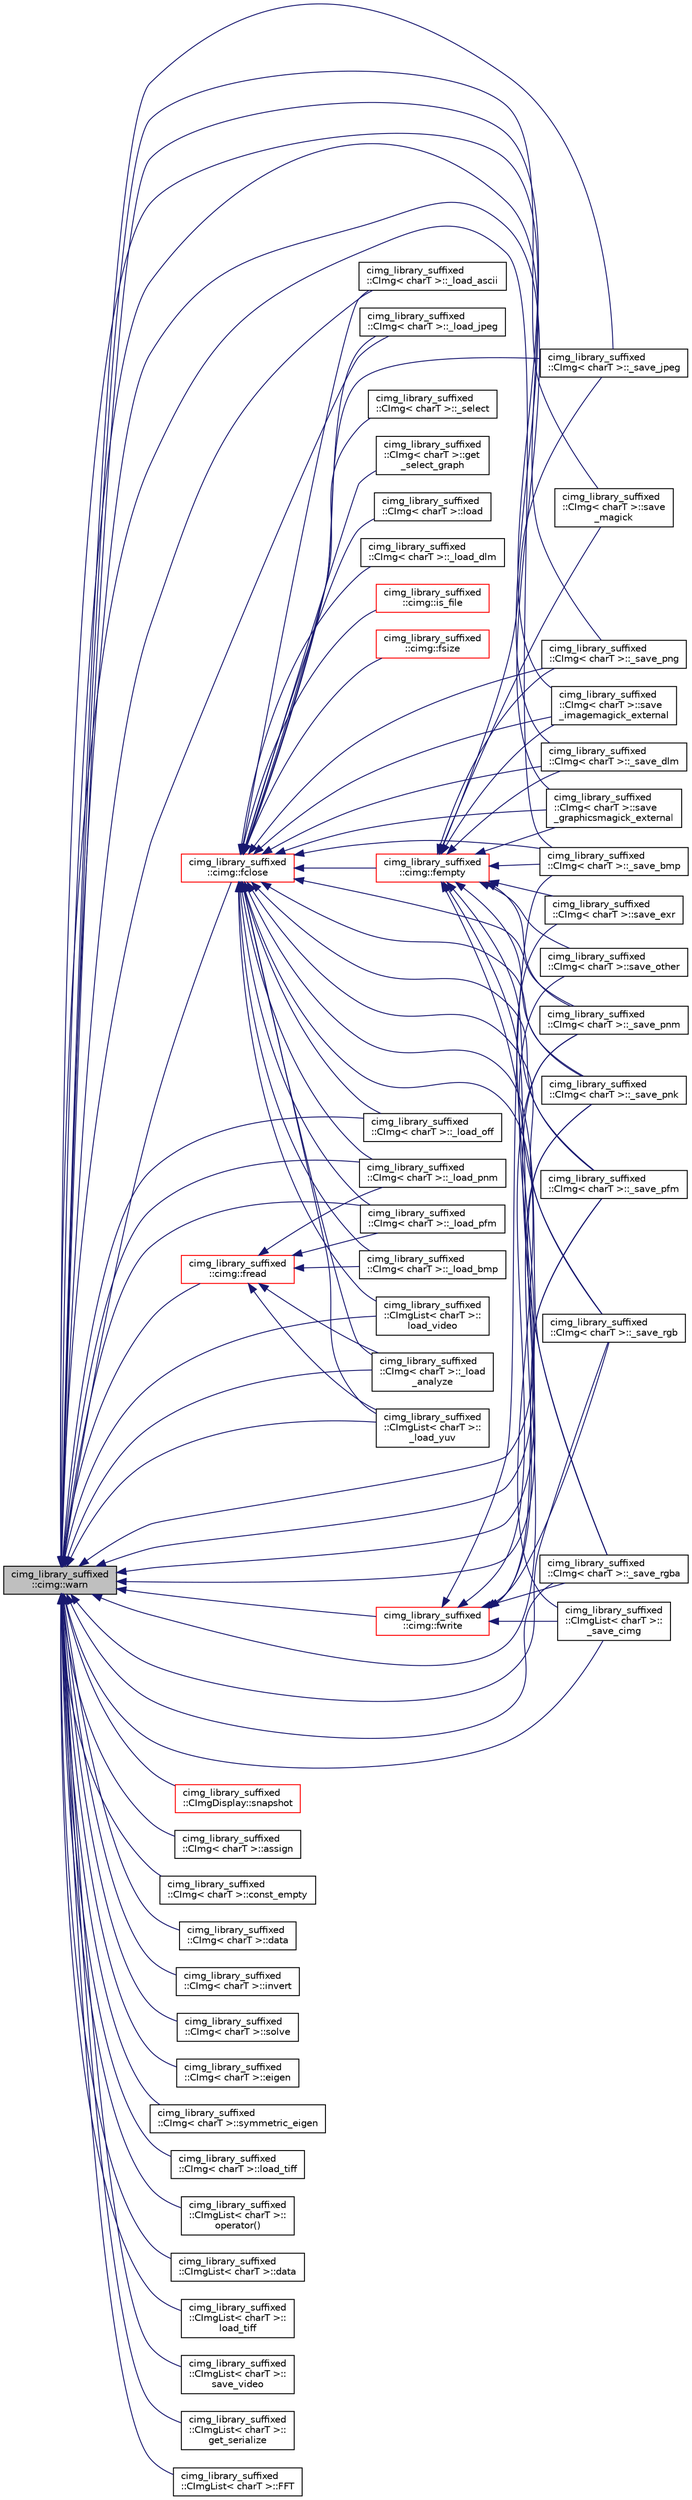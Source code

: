 digraph "cimg_library_suffixed::cimg::warn"
{
  edge [fontname="Helvetica",fontsize="10",labelfontname="Helvetica",labelfontsize="10"];
  node [fontname="Helvetica",fontsize="10",shape=record];
  rankdir="LR";
  Node4661 [label="cimg_library_suffixed\l::cimg::warn",height=0.2,width=0.4,color="black", fillcolor="grey75", style="filled", fontcolor="black"];
  Node4661 -> Node4662 [dir="back",color="midnightblue",fontsize="10",style="solid",fontname="Helvetica"];
  Node4662 [label="cimg_library_suffixed\l::cimg::fclose",height=0.2,width=0.4,color="red", fillcolor="white", style="filled",URL="$namespacecimg__library__suffixed_1_1cimg.html#ac436b94e6ffef5fd420bb3d7c05fd416",tooltip="Close a file. "];
  Node4662 -> Node4663 [dir="back",color="midnightblue",fontsize="10",style="solid",fontname="Helvetica"];
  Node4663 [label="cimg_library_suffixed\l::cimg::is_file",height=0.2,width=0.4,color="red", fillcolor="white", style="filled",URL="$namespacecimg__library__suffixed_1_1cimg.html#ad6c9ae2aaaf60bdecbd5c8f57ee5617e",tooltip="Check if a path is a file. "];
  Node4662 -> Node4665 [dir="back",color="midnightblue",fontsize="10",style="solid",fontname="Helvetica"];
  Node4665 [label="cimg_library_suffixed\l::cimg::fsize",height=0.2,width=0.4,color="red", fillcolor="white", style="filled",URL="$namespacecimg__library__suffixed_1_1cimg.html#a63af61d735eb705dfeae46df8bf03184",tooltip="Get file size. "];
  Node4662 -> Node4667 [dir="back",color="midnightblue",fontsize="10",style="solid",fontname="Helvetica"];
  Node4667 [label="cimg_library_suffixed\l::cimg::fempty",height=0.2,width=0.4,color="red", fillcolor="white", style="filled",URL="$namespacecimg__library__suffixed_1_1cimg.html#a0f3577978081461118330fc3ecd4b9db",tooltip="Create an empty file. "];
  Node4667 -> Node4668 [dir="back",color="midnightblue",fontsize="10",style="solid",fontname="Helvetica"];
  Node4668 [label="cimg_library_suffixed\l::CImg\< charT \>::_save_dlm",height=0.2,width=0.4,color="black", fillcolor="white", style="filled",URL="$structcimg__library__suffixed_1_1_c_img.html#a78929d9b9d2af829f3e3fc576e99b61d"];
  Node4667 -> Node4669 [dir="back",color="midnightblue",fontsize="10",style="solid",fontname="Helvetica"];
  Node4669 [label="cimg_library_suffixed\l::CImg\< charT \>::_save_bmp",height=0.2,width=0.4,color="black", fillcolor="white", style="filled",URL="$structcimg__library__suffixed_1_1_c_img.html#ae9faefb948746c5d646fe5c80f28c4fc"];
  Node4667 -> Node4670 [dir="back",color="midnightblue",fontsize="10",style="solid",fontname="Helvetica"];
  Node4670 [label="cimg_library_suffixed\l::CImg\< charT \>::_save_jpeg",height=0.2,width=0.4,color="black", fillcolor="white", style="filled",URL="$structcimg__library__suffixed_1_1_c_img.html#aa41e292505817af60a4896ed19302304"];
  Node4667 -> Node4671 [dir="back",color="midnightblue",fontsize="10",style="solid",fontname="Helvetica"];
  Node4671 [label="cimg_library_suffixed\l::CImg\< charT \>::save\l_magick",height=0.2,width=0.4,color="black", fillcolor="white", style="filled",URL="$structcimg__library__suffixed_1_1_c_img.html#a6beb63196c9a26f6894e4654f771c1e5",tooltip="Save image, using built-in ImageMagick++ library. "];
  Node4667 -> Node4672 [dir="back",color="midnightblue",fontsize="10",style="solid",fontname="Helvetica"];
  Node4672 [label="cimg_library_suffixed\l::CImg\< charT \>::_save_png",height=0.2,width=0.4,color="black", fillcolor="white", style="filled",URL="$structcimg__library__suffixed_1_1_c_img.html#aab5e304310373159e357250314e99da6"];
  Node4667 -> Node4673 [dir="back",color="midnightblue",fontsize="10",style="solid",fontname="Helvetica"];
  Node4673 [label="cimg_library_suffixed\l::CImg\< charT \>::_save_pnm",height=0.2,width=0.4,color="black", fillcolor="white", style="filled",URL="$structcimg__library__suffixed_1_1_c_img.html#a3b62455c9523881fa64a47d8362c3d80"];
  Node4667 -> Node4674 [dir="back",color="midnightblue",fontsize="10",style="solid",fontname="Helvetica"];
  Node4674 [label="cimg_library_suffixed\l::CImg\< charT \>::_save_pnk",height=0.2,width=0.4,color="black", fillcolor="white", style="filled",URL="$structcimg__library__suffixed_1_1_c_img.html#a4bcf33abcee45165d20d9530f6c85242"];
  Node4667 -> Node4675 [dir="back",color="midnightblue",fontsize="10",style="solid",fontname="Helvetica"];
  Node4675 [label="cimg_library_suffixed\l::CImg\< charT \>::_save_pfm",height=0.2,width=0.4,color="black", fillcolor="white", style="filled",URL="$structcimg__library__suffixed_1_1_c_img.html#a65be74d7d22bb71e708b3beb8e9cae49"];
  Node4667 -> Node4676 [dir="back",color="midnightblue",fontsize="10",style="solid",fontname="Helvetica"];
  Node4676 [label="cimg_library_suffixed\l::CImg\< charT \>::_save_rgb",height=0.2,width=0.4,color="black", fillcolor="white", style="filled",URL="$structcimg__library__suffixed_1_1_c_img.html#a06c5e27c1dde885a96cfdad05835644e"];
  Node4667 -> Node4677 [dir="back",color="midnightblue",fontsize="10",style="solid",fontname="Helvetica"];
  Node4677 [label="cimg_library_suffixed\l::CImg\< charT \>::_save_rgba",height=0.2,width=0.4,color="black", fillcolor="white", style="filled",URL="$structcimg__library__suffixed_1_1_c_img.html#a974a21a1c7242ff9b08e4590701d920d"];
  Node4667 -> Node4682 [dir="back",color="midnightblue",fontsize="10",style="solid",fontname="Helvetica"];
  Node4682 [label="cimg_library_suffixed\l::CImg\< charT \>::save_exr",height=0.2,width=0.4,color="black", fillcolor="white", style="filled",URL="$structcimg__library__suffixed_1_1_c_img.html#ad5fb082bca9bcc268e8f77019788ae51",tooltip="Save image as an OpenEXR file. "];
  Node4667 -> Node4687 [dir="back",color="midnightblue",fontsize="10",style="solid",fontname="Helvetica"];
  Node4687 [label="cimg_library_suffixed\l::CImg\< charT \>::save\l_graphicsmagick_external",height=0.2,width=0.4,color="black", fillcolor="white", style="filled",URL="$structcimg__library__suffixed_1_1_c_img.html#a44f125968c20e8c7d833bf7d75c32db6",tooltip="Save image using GraphicsMagick&#39;s external binary. "];
  Node4667 -> Node4688 [dir="back",color="midnightblue",fontsize="10",style="solid",fontname="Helvetica"];
  Node4688 [label="cimg_library_suffixed\l::CImg\< charT \>::save\l_imagemagick_external",height=0.2,width=0.4,color="black", fillcolor="white", style="filled",URL="$structcimg__library__suffixed_1_1_c_img.html#afbf8db949f62c8bd3f2f73ba3d9c1420",tooltip="Save image using ImageMagick&#39;s external binary. "];
  Node4667 -> Node4690 [dir="back",color="midnightblue",fontsize="10",style="solid",fontname="Helvetica"];
  Node4690 [label="cimg_library_suffixed\l::CImg\< charT \>::save_other",height=0.2,width=0.4,color="black", fillcolor="white", style="filled",URL="$structcimg__library__suffixed_1_1_c_img.html#a6b77dc615829820ba0675409feaef3d8"];
  Node4662 -> Node4694 [dir="back",color="midnightblue",fontsize="10",style="solid",fontname="Helvetica"];
  Node4694 [label="cimg_library_suffixed\l::CImg\< charT \>::_select",height=0.2,width=0.4,color="black", fillcolor="white", style="filled",URL="$structcimg__library__suffixed_1_1_c_img.html#ad9b7141242d0b6e861a8014112ddb5b5"];
  Node4662 -> Node4695 [dir="back",color="midnightblue",fontsize="10",style="solid",fontname="Helvetica"];
  Node4695 [label="cimg_library_suffixed\l::CImg\< charT \>::get\l_select_graph",height=0.2,width=0.4,color="black", fillcolor="white", style="filled",URL="$structcimg__library__suffixed_1_1_c_img.html#a689f47424dc7c548ebfe53e431409199",tooltip="Select sub-graph in a graph. "];
  Node4662 -> Node4696 [dir="back",color="midnightblue",fontsize="10",style="solid",fontname="Helvetica"];
  Node4696 [label="cimg_library_suffixed\l::CImg\< charT \>::load",height=0.2,width=0.4,color="black", fillcolor="white", style="filled",URL="$structcimg__library__suffixed_1_1_c_img.html#ae8353b28bfbc5c4421c7adfbb98fe32f",tooltip="Load image from a file. "];
  Node4662 -> Node4697 [dir="back",color="midnightblue",fontsize="10",style="solid",fontname="Helvetica"];
  Node4697 [label="cimg_library_suffixed\l::CImg\< charT \>::_load_ascii",height=0.2,width=0.4,color="black", fillcolor="white", style="filled",URL="$structcimg__library__suffixed_1_1_c_img.html#aec24d1f432932c808966d2a74c7aecb1"];
  Node4662 -> Node4698 [dir="back",color="midnightblue",fontsize="10",style="solid",fontname="Helvetica"];
  Node4698 [label="cimg_library_suffixed\l::CImg\< charT \>::_load_dlm",height=0.2,width=0.4,color="black", fillcolor="white", style="filled",URL="$structcimg__library__suffixed_1_1_c_img.html#a92c4de19e08058f4ee09035bf83c4f05"];
  Node4662 -> Node4699 [dir="back",color="midnightblue",fontsize="10",style="solid",fontname="Helvetica"];
  Node4699 [label="cimg_library_suffixed\l::CImg\< charT \>::_load_bmp",height=0.2,width=0.4,color="black", fillcolor="white", style="filled",URL="$structcimg__library__suffixed_1_1_c_img.html#aa54db2f4c7251f0b2ec7e27c55f035ad"];
  Node4662 -> Node4700 [dir="back",color="midnightblue",fontsize="10",style="solid",fontname="Helvetica"];
  Node4700 [label="cimg_library_suffixed\l::CImg\< charT \>::_load_jpeg",height=0.2,width=0.4,color="black", fillcolor="white", style="filled",URL="$structcimg__library__suffixed_1_1_c_img.html#aaa44f102ce0bd97a01d128fe431c1bb2"];
  Node4662 -> Node4702 [dir="back",color="midnightblue",fontsize="10",style="solid",fontname="Helvetica"];
  Node4702 [label="cimg_library_suffixed\l::CImg\< charT \>::_load_pnm",height=0.2,width=0.4,color="black", fillcolor="white", style="filled",URL="$structcimg__library__suffixed_1_1_c_img.html#a4ee4502761ce479392f2641211a5694f"];
  Node4662 -> Node4703 [dir="back",color="midnightblue",fontsize="10",style="solid",fontname="Helvetica"];
  Node4703 [label="cimg_library_suffixed\l::CImg\< charT \>::_load_pfm",height=0.2,width=0.4,color="black", fillcolor="white", style="filled",URL="$structcimg__library__suffixed_1_1_c_img.html#a0735cc3a6a6f0639ff34e98086cb7992"];
  Node4662 -> Node4706 [dir="back",color="midnightblue",fontsize="10",style="solid",fontname="Helvetica"];
  Node4706 [label="cimg_library_suffixed\l::CImg\< charT \>::_load\l_analyze",height=0.2,width=0.4,color="black", fillcolor="white", style="filled",URL="$structcimg__library__suffixed_1_1_c_img.html#a01444df91267a5b4cb8105ac5886f12f"];
  Node4662 -> Node4710 [dir="back",color="midnightblue",fontsize="10",style="solid",fontname="Helvetica"];
  Node4710 [label="cimg_library_suffixed\l::CImg\< charT \>::_load_off",height=0.2,width=0.4,color="black", fillcolor="white", style="filled",URL="$structcimg__library__suffixed_1_1_c_img.html#a8f2efb14f687ccdb85c060757ca5a306"];
  Node4662 -> Node4668 [dir="back",color="midnightblue",fontsize="10",style="solid",fontname="Helvetica"];
  Node4662 -> Node4669 [dir="back",color="midnightblue",fontsize="10",style="solid",fontname="Helvetica"];
  Node4662 -> Node4670 [dir="back",color="midnightblue",fontsize="10",style="solid",fontname="Helvetica"];
  Node4662 -> Node4672 [dir="back",color="midnightblue",fontsize="10",style="solid",fontname="Helvetica"];
  Node4662 -> Node4673 [dir="back",color="midnightblue",fontsize="10",style="solid",fontname="Helvetica"];
  Node4662 -> Node4674 [dir="back",color="midnightblue",fontsize="10",style="solid",fontname="Helvetica"];
  Node4662 -> Node4675 [dir="back",color="midnightblue",fontsize="10",style="solid",fontname="Helvetica"];
  Node4662 -> Node4676 [dir="back",color="midnightblue",fontsize="10",style="solid",fontname="Helvetica"];
  Node4662 -> Node4677 [dir="back",color="midnightblue",fontsize="10",style="solid",fontname="Helvetica"];
  Node4662 -> Node4687 [dir="back",color="midnightblue",fontsize="10",style="solid",fontname="Helvetica"];
  Node4662 -> Node4688 [dir="back",color="midnightblue",fontsize="10",style="solid",fontname="Helvetica"];
  Node4662 -> Node4725 [dir="back",color="midnightblue",fontsize="10",style="solid",fontname="Helvetica"];
  Node4725 [label="cimg_library_suffixed\l::CImgList\< charT \>::\l_load_yuv",height=0.2,width=0.4,color="black", fillcolor="white", style="filled",URL="$structcimg__library__suffixed_1_1_c_img_list.html#acdbd0db44c3746e62fb05c914c4fbb1f"];
  Node4662 -> Node4726 [dir="back",color="midnightblue",fontsize="10",style="solid",fontname="Helvetica"];
  Node4726 [label="cimg_library_suffixed\l::CImgList\< charT \>::\lload_video",height=0.2,width=0.4,color="black", fillcolor="white", style="filled",URL="$structcimg__library__suffixed_1_1_c_img_list.html#a23a2c8ad55006cc12ef5316355e46ea0",tooltip="Load an image from a video file, using OpenCV library. "];
  Node4662 -> Node4732 [dir="back",color="midnightblue",fontsize="10",style="solid",fontname="Helvetica"];
  Node4732 [label="cimg_library_suffixed\l::CImgList\< charT \>::\l_save_cimg",height=0.2,width=0.4,color="black", fillcolor="white", style="filled",URL="$structcimg__library__suffixed_1_1_c_img_list.html#af99c31c0d24c46734145e1910ca44323"];
  Node4661 -> Node4758 [dir="back",color="midnightblue",fontsize="10",style="solid",fontname="Helvetica"];
  Node4758 [label="cimg_library_suffixed\l::cimg::fread",height=0.2,width=0.4,color="red", fillcolor="white", style="filled",URL="$namespacecimg__library__suffixed_1_1cimg.html#a6b210044fcdb52b1d649ab19006de4ad",tooltip="Read data from file. "];
  Node4758 -> Node4699 [dir="back",color="midnightblue",fontsize="10",style="solid",fontname="Helvetica"];
  Node4758 -> Node4702 [dir="back",color="midnightblue",fontsize="10",style="solid",fontname="Helvetica"];
  Node4758 -> Node4703 [dir="back",color="midnightblue",fontsize="10",style="solid",fontname="Helvetica"];
  Node4758 -> Node4706 [dir="back",color="midnightblue",fontsize="10",style="solid",fontname="Helvetica"];
  Node4758 -> Node4725 [dir="back",color="midnightblue",fontsize="10",style="solid",fontname="Helvetica"];
  Node4661 -> Node4761 [dir="back",color="midnightblue",fontsize="10",style="solid",fontname="Helvetica"];
  Node4761 [label="cimg_library_suffixed\l::cimg::fwrite",height=0.2,width=0.4,color="red", fillcolor="white", style="filled",URL="$namespacecimg__library__suffixed_1_1cimg.html#ad44a7e96cd1e9cdef83f4ffe235dd1fb",tooltip="Write data to file. "];
  Node4761 -> Node4669 [dir="back",color="midnightblue",fontsize="10",style="solid",fontname="Helvetica"];
  Node4761 -> Node4673 [dir="back",color="midnightblue",fontsize="10",style="solid",fontname="Helvetica"];
  Node4761 -> Node4674 [dir="back",color="midnightblue",fontsize="10",style="solid",fontname="Helvetica"];
  Node4761 -> Node4675 [dir="back",color="midnightblue",fontsize="10",style="solid",fontname="Helvetica"];
  Node4761 -> Node4676 [dir="back",color="midnightblue",fontsize="10",style="solid",fontname="Helvetica"];
  Node4761 -> Node4677 [dir="back",color="midnightblue",fontsize="10",style="solid",fontname="Helvetica"];
  Node4761 -> Node4732 [dir="back",color="midnightblue",fontsize="10",style="solid",fontname="Helvetica"];
  Node4661 -> Node4762 [dir="back",color="midnightblue",fontsize="10",style="solid",fontname="Helvetica"];
  Node4762 [label="cimg_library_suffixed\l::CImgDisplay::snapshot",height=0.2,width=0.4,color="red", fillcolor="white", style="filled",URL="$structcimg__library__suffixed_1_1_c_img_display.html#a914ee0515249db301dc66275861a6b3e",tooltip="Take a snapshot of the associated window content. "];
  Node4661 -> Node4766 [dir="back",color="midnightblue",fontsize="10",style="solid",fontname="Helvetica"];
  Node4766 [label="cimg_library_suffixed\l::CImg\< charT \>::assign",height=0.2,width=0.4,color="black", fillcolor="white", style="filled",URL="$structcimg__library__suffixed_1_1_c_img.html#af3156209f78b36322ff7787fcd9f1404",tooltip="Construct image with specified size and initialize pixel values from a memory buffer ..."];
  Node4661 -> Node4767 [dir="back",color="midnightblue",fontsize="10",style="solid",fontname="Helvetica"];
  Node4767 [label="cimg_library_suffixed\l::CImg\< charT \>::const_empty",height=0.2,width=0.4,color="black", fillcolor="white", style="filled",URL="$structcimg__library__suffixed_1_1_c_img.html#a0c25588da200d84fb03afb1b491c6738",tooltip="Return a reference to an empty image . "];
  Node4661 -> Node4768 [dir="back",color="midnightblue",fontsize="10",style="solid",fontname="Helvetica"];
  Node4768 [label="cimg_library_suffixed\l::CImg\< charT \>::data",height=0.2,width=0.4,color="black", fillcolor="white", style="filled",URL="$structcimg__library__suffixed_1_1_c_img.html#ae998482a3ef84cf8b0eae82689ca6f0c",tooltip="Return a pointer to the first pixel value . "];
  Node4661 -> Node4769 [dir="back",color="midnightblue",fontsize="10",style="solid",fontname="Helvetica"];
  Node4769 [label="cimg_library_suffixed\l::CImg\< charT \>::invert",height=0.2,width=0.4,color="black", fillcolor="white", style="filled",URL="$structcimg__library__suffixed_1_1_c_img.html#a916472d313a2058a1852864b1235ec02",tooltip="Invert the instance image, viewed as a matrix. "];
  Node4661 -> Node4770 [dir="back",color="midnightblue",fontsize="10",style="solid",fontname="Helvetica"];
  Node4770 [label="cimg_library_suffixed\l::CImg\< charT \>::solve",height=0.2,width=0.4,color="black", fillcolor="white", style="filled",URL="$structcimg__library__suffixed_1_1_c_img.html#a3c868d05056064840adec3b2e75f2c22",tooltip="Solve a system of linear equations. "];
  Node4661 -> Node4771 [dir="back",color="midnightblue",fontsize="10",style="solid",fontname="Helvetica"];
  Node4771 [label="cimg_library_suffixed\l::CImg\< charT \>::eigen",height=0.2,width=0.4,color="black", fillcolor="white", style="filled",URL="$structcimg__library__suffixed_1_1_c_img.html#adbf6146771336af8f5477c89d9124941",tooltip="Compute eigenvalues and eigenvectors of the instance image, viewed as a matrix. "];
  Node4661 -> Node4772 [dir="back",color="midnightblue",fontsize="10",style="solid",fontname="Helvetica"];
  Node4772 [label="cimg_library_suffixed\l::CImg\< charT \>::symmetric_eigen",height=0.2,width=0.4,color="black", fillcolor="white", style="filled",URL="$structcimg__library__suffixed_1_1_c_img.html#a53284105886c5eb684b26e7dba5ede66",tooltip="Compute eigenvalues and eigenvectors of the instance image, viewed as a symmetric matrix..."];
  Node4661 -> Node4697 [dir="back",color="midnightblue",fontsize="10",style="solid",fontname="Helvetica"];
  Node4661 -> Node4700 [dir="back",color="midnightblue",fontsize="10",style="solid",fontname="Helvetica"];
  Node4661 -> Node4702 [dir="back",color="midnightblue",fontsize="10",style="solid",fontname="Helvetica"];
  Node4661 -> Node4703 [dir="back",color="midnightblue",fontsize="10",style="solid",fontname="Helvetica"];
  Node4661 -> Node4773 [dir="back",color="midnightblue",fontsize="10",style="solid",fontname="Helvetica"];
  Node4773 [label="cimg_library_suffixed\l::CImg\< charT \>::load_tiff",height=0.2,width=0.4,color="black", fillcolor="white", style="filled",URL="$structcimg__library__suffixed_1_1_c_img.html#ab87bf210c0e6bec7a6af7f1c0aec2a48",tooltip="Load image from a TIFF file. "];
  Node4661 -> Node4706 [dir="back",color="midnightblue",fontsize="10",style="solid",fontname="Helvetica"];
  Node4661 -> Node4710 [dir="back",color="midnightblue",fontsize="10",style="solid",fontname="Helvetica"];
  Node4661 -> Node4668 [dir="back",color="midnightblue",fontsize="10",style="solid",fontname="Helvetica"];
  Node4661 -> Node4669 [dir="back",color="midnightblue",fontsize="10",style="solid",fontname="Helvetica"];
  Node4661 -> Node4670 [dir="back",color="midnightblue",fontsize="10",style="solid",fontname="Helvetica"];
  Node4661 -> Node4671 [dir="back",color="midnightblue",fontsize="10",style="solid",fontname="Helvetica"];
  Node4661 -> Node4672 [dir="back",color="midnightblue",fontsize="10",style="solid",fontname="Helvetica"];
  Node4661 -> Node4673 [dir="back",color="midnightblue",fontsize="10",style="solid",fontname="Helvetica"];
  Node4661 -> Node4674 [dir="back",color="midnightblue",fontsize="10",style="solid",fontname="Helvetica"];
  Node4661 -> Node4675 [dir="back",color="midnightblue",fontsize="10",style="solid",fontname="Helvetica"];
  Node4661 -> Node4676 [dir="back",color="midnightblue",fontsize="10",style="solid",fontname="Helvetica"];
  Node4661 -> Node4677 [dir="back",color="midnightblue",fontsize="10",style="solid",fontname="Helvetica"];
  Node4661 -> Node4682 [dir="back",color="midnightblue",fontsize="10",style="solid",fontname="Helvetica"];
  Node4661 -> Node4687 [dir="back",color="midnightblue",fontsize="10",style="solid",fontname="Helvetica"];
  Node4661 -> Node4688 [dir="back",color="midnightblue",fontsize="10",style="solid",fontname="Helvetica"];
  Node4661 -> Node4690 [dir="back",color="midnightblue",fontsize="10",style="solid",fontname="Helvetica"];
  Node4661 -> Node4774 [dir="back",color="midnightblue",fontsize="10",style="solid",fontname="Helvetica"];
  Node4774 [label="cimg_library_suffixed\l::CImgList\< charT \>::\loperator()",height=0.2,width=0.4,color="black", fillcolor="white", style="filled",URL="$structcimg__library__suffixed_1_1_c_img_list.html#acb8186979d4d596cd69d2abda059a23d",tooltip="Return a reference to one image element of the list. "];
  Node4661 -> Node4775 [dir="back",color="midnightblue",fontsize="10",style="solid",fontname="Helvetica"];
  Node4775 [label="cimg_library_suffixed\l::CImgList\< charT \>::data",height=0.2,width=0.4,color="black", fillcolor="white", style="filled",URL="$structcimg__library__suffixed_1_1_c_img_list.html#aecd41dd27648c80d5558e3af2348a322",tooltip="Return pointer to the first image of the list . "];
  Node4661 -> Node4725 [dir="back",color="midnightblue",fontsize="10",style="solid",fontname="Helvetica"];
  Node4661 -> Node4726 [dir="back",color="midnightblue",fontsize="10",style="solid",fontname="Helvetica"];
  Node4661 -> Node4776 [dir="back",color="midnightblue",fontsize="10",style="solid",fontname="Helvetica"];
  Node4776 [label="cimg_library_suffixed\l::CImgList\< charT \>::\lload_tiff",height=0.2,width=0.4,color="black", fillcolor="white", style="filled",URL="$structcimg__library__suffixed_1_1_c_img_list.html#a2ee1347a41996201ec7dcfcc9b403bdc",tooltip="Load images from a TIFF file. "];
  Node4661 -> Node4732 [dir="back",color="midnightblue",fontsize="10",style="solid",fontname="Helvetica"];
  Node4661 -> Node4777 [dir="back",color="midnightblue",fontsize="10",style="solid",fontname="Helvetica"];
  Node4777 [label="cimg_library_suffixed\l::CImgList\< charT \>::\lsave_video",height=0.2,width=0.4,color="black", fillcolor="white", style="filled",URL="$structcimg__library__suffixed_1_1_c_img_list.html#a4fcada66102d9f9245f11d2127dbe8fb",tooltip="Save image sequence, using the OpenCV library. "];
  Node4661 -> Node4778 [dir="back",color="midnightblue",fontsize="10",style="solid",fontname="Helvetica"];
  Node4778 [label="cimg_library_suffixed\l::CImgList\< charT \>::\lget_serialize",height=0.2,width=0.4,color="black", fillcolor="white", style="filled",URL="$structcimg__library__suffixed_1_1_c_img_list.html#a6ef5394483360f2220873d2b8b856789",tooltip="Serialize a CImgList<T> instance into a raw CImg<unsigned char> buffer. "];
  Node4661 -> Node4779 [dir="back",color="midnightblue",fontsize="10",style="solid",fontname="Helvetica"];
  Node4779 [label="cimg_library_suffixed\l::CImgList\< charT \>::FFT",height=0.2,width=0.4,color="black", fillcolor="white", style="filled",URL="$structcimg__library__suffixed_1_1_c_img_list.html#ac07f7527b6223ed7b6c4e02f6feab7b3",tooltip="Compute a 1d Fast Fourier Transform, along specified axis. "];
}
